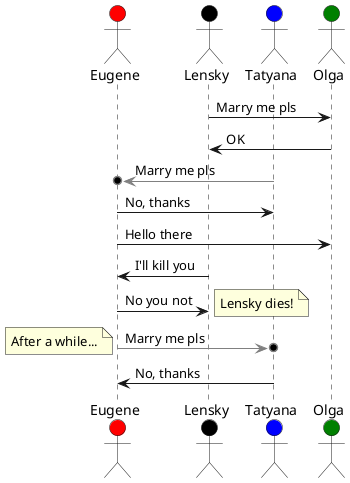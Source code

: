 @startuml
actor Eugene #red
actor Lensky #black
actor Tatyana #blue
actor Olga #green

Lensky -> Olga: Marry me pls
Olga -> Lensky: OK
Tatyana -[#gray]>o Eugene: Marry me pls
Eugene -> Tatyana: No, thanks
Eugene -> Olga: Hello there
Lensky -> Eugene: I'll kill you
Eugene -> Lensky: No you not
note right
Lensky dies!
end note

Eugene -[#gray]>o Tatyana: Marry me pls
note left
After a while...
end note
Tatyana -> Eugene: No, thanks
@enduml